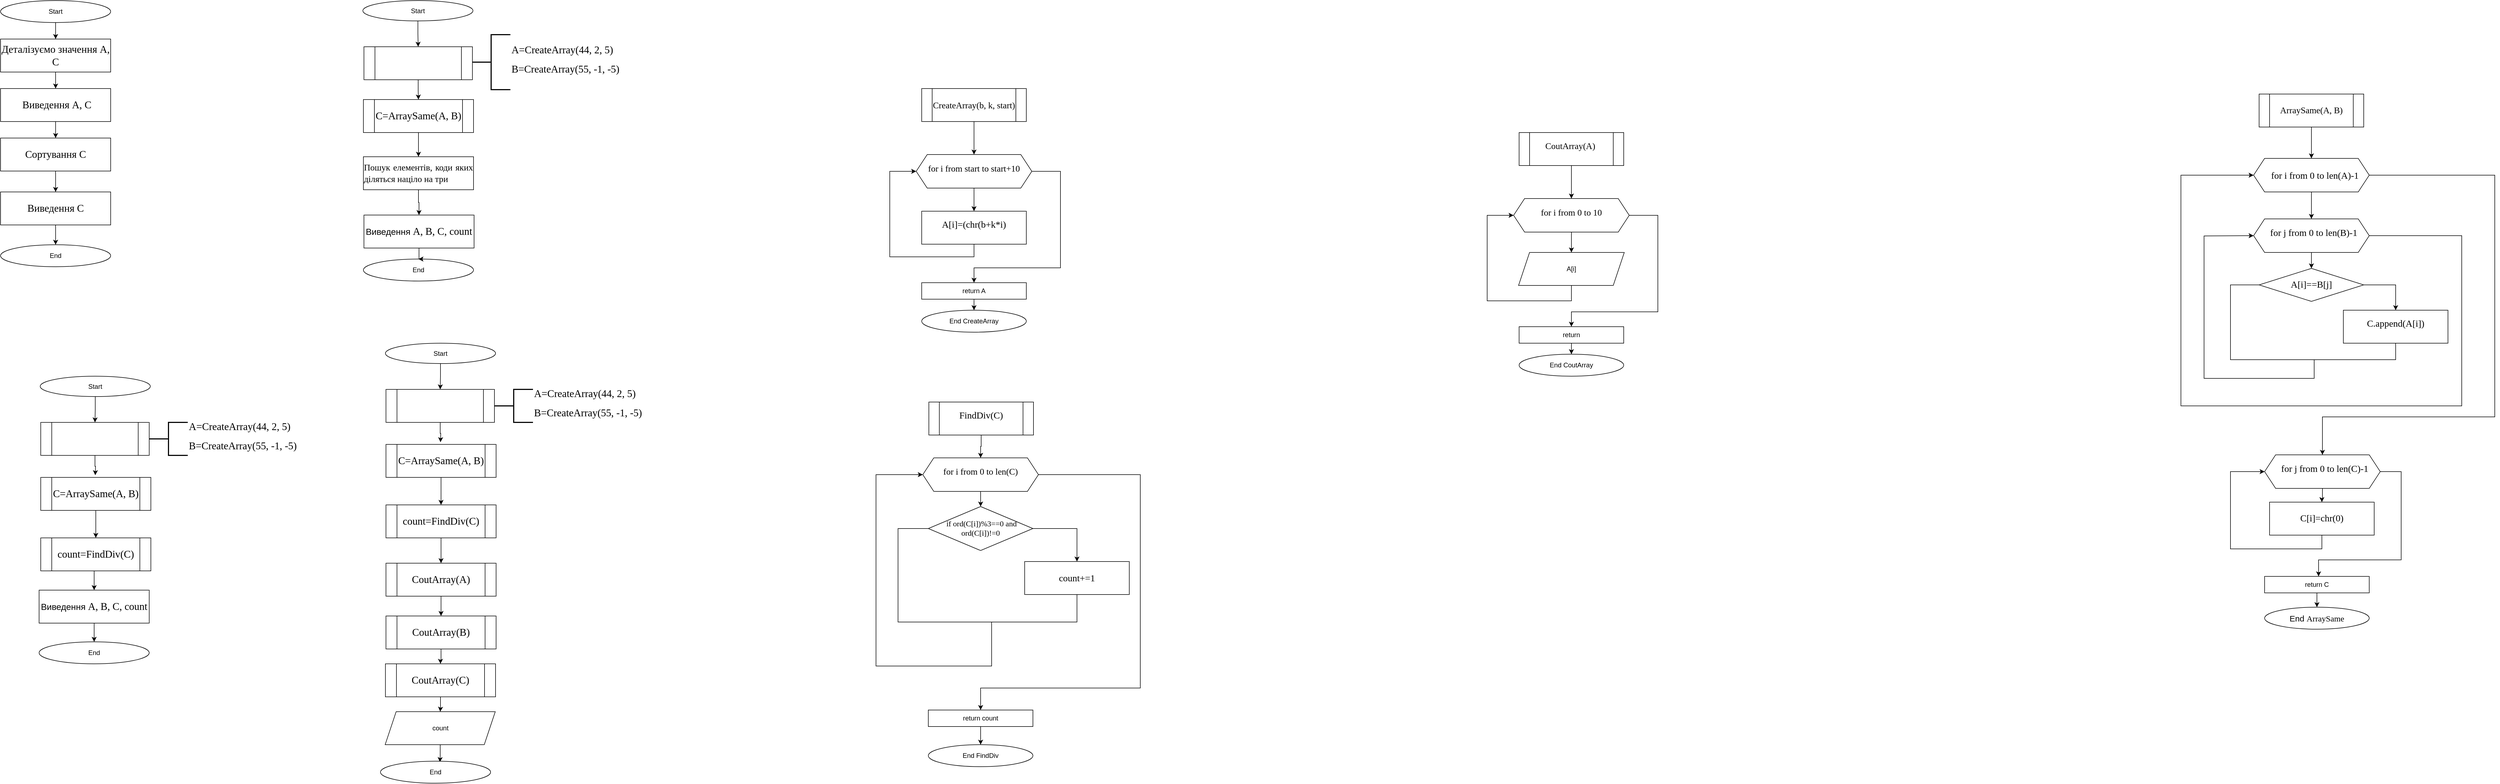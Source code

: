 <mxfile version="15.9.4" type="device"><diagram id="HQh0ag_XJeH-CXDICoc3" name="Page-1"><mxGraphModel dx="1483" dy="827" grid="1" gridSize="10" guides="1" tooltips="1" connect="1" arrows="1" fold="1" page="1" pageScale="1" pageWidth="1200" pageHeight="1600" math="0" shadow="0"><root><mxCell id="0"/><mxCell id="1" parent="0"/><mxCell id="AmztYUzOSwPJUNvGB7Mn-6" style="edgeStyle=orthogonalEdgeStyle;rounded=0;orthogonalLoop=1;jettySize=auto;html=1;entryX=0.5;entryY=0;entryDx=0;entryDy=0;fontSize=16;" parent="1" source="oVBjek0-e1Dq537YeJUx-5" target="AmztYUzOSwPJUNvGB7Mn-4" edge="1"><mxGeometry relative="1" as="geometry"/></mxCell><mxCell id="oVBjek0-e1Dq537YeJUx-5" value="&lt;span id=&quot;docs-internal-guid-fd87fb47-7fff-1134-9e97-92557075738b&quot;&gt;&lt;span style=&quot;font-family: &amp;#34;times new roman&amp;#34; ; background-color: transparent ; vertical-align: baseline&quot;&gt;&lt;font style=&quot;font-size: 16px&quot;&gt;CreateArray(b, k, start)&lt;/font&gt;&lt;/span&gt;&lt;/span&gt;" style="shape=process;whiteSpace=wrap;html=1;backgroundOutline=1;" parent="1" vertex="1"><mxGeometry x="1703" y="190" width="190" height="60" as="geometry"/></mxCell><mxCell id="AmztYUzOSwPJUNvGB7Mn-7" style="edgeStyle=orthogonalEdgeStyle;rounded=0;orthogonalLoop=1;jettySize=auto;html=1;fontSize=16;entryX=0;entryY=0.5;entryDx=0;entryDy=0;" parent="1" source="oVBjek0-e1Dq537YeJUx-14" target="AmztYUzOSwPJUNvGB7Mn-4" edge="1"><mxGeometry relative="1" as="geometry"><mxPoint x="1635" y="336" as="targetPoint"/><Array as="points"><mxPoint x="1798" y="496"/><mxPoint x="1645" y="496"/><mxPoint x="1645" y="341"/></Array></mxGeometry></mxCell><mxCell id="oVBjek0-e1Dq537YeJUx-14" value="&lt;span id=&quot;docs-internal-guid-36d122d3-7fff-4348-1572-a0814d72419e&quot;&gt;&lt;span style=&quot;background-color: transparent ; vertical-align: baseline&quot;&gt;&lt;font style=&quot;font-size: 12px&quot;&gt;&lt;span id=&quot;docs-internal-guid-f85cd2c3-7fff-09bd-fe95-ba3d114e4834&quot;&gt;&lt;p dir=&quot;ltr&quot; style=&quot;line-height: 1.295 ; text-align: justify ; margin-top: 0pt ; margin-bottom: 8pt&quot;&gt;&lt;span style=&quot;font-size: 17px ; font-family: &amp;#34;times new roman&amp;#34; ; background-color: transparent ; vertical-align: baseline&quot;&gt;A[i]=(chr(b+k*i)&lt;/span&gt;&lt;/p&gt;&lt;/span&gt;&lt;/font&gt;&lt;/span&gt;&lt;/span&gt;" style="whiteSpace=wrap;html=1;" parent="1" vertex="1"><mxGeometry x="1703" y="413" width="190" height="60" as="geometry"/></mxCell><mxCell id="AmztYUzOSwPJUNvGB7Mn-18" style="edgeStyle=orthogonalEdgeStyle;rounded=0;orthogonalLoop=1;jettySize=auto;html=1;entryX=0.5;entryY=0;entryDx=0;entryDy=0;fontSize=17;" parent="1" source="oVBjek0-e1Dq537YeJUx-34" target="AmztYUzOSwPJUNvGB7Mn-17" edge="1"><mxGeometry relative="1" as="geometry"/></mxCell><mxCell id="oVBjek0-e1Dq537YeJUx-34" value="&lt;span id=&quot;docs-internal-guid-337d9c1e-7fff-f928-a819-8504687bc021&quot;&gt;&lt;p dir=&quot;ltr&quot; style=&quot;line-height: 1.295 ; text-align: justify ; margin-top: 0pt ; margin-bottom: 8pt&quot;&gt;&lt;span style=&quot;font-family: &amp;#34;times new roman&amp;#34; ; background-color: transparent ; vertical-align: baseline&quot;&gt;&lt;font style=&quot;font-size: 17px&quot;&gt;FindDiv(C)&lt;/font&gt;&lt;/span&gt;&lt;/p&gt;&lt;/span&gt;" style="shape=process;whiteSpace=wrap;html=1;backgroundOutline=1;" parent="1" vertex="1"><mxGeometry x="1716" y="760" width="190" height="60" as="geometry"/></mxCell><mxCell id="I6QSeBc2mw891c44yu31-10" style="edgeStyle=orthogonalEdgeStyle;rounded=0;orthogonalLoop=1;jettySize=auto;html=1;entryX=0.5;entryY=0;entryDx=0;entryDy=0;fontSize=15;" parent="1" source="y3GbVdh1Fuk5TyobV5S5-34" target="I6QSeBc2mw891c44yu31-1" edge="1"><mxGeometry relative="1" as="geometry"/></mxCell><mxCell id="y3GbVdh1Fuk5TyobV5S5-34" value="&lt;span id=&quot;docs-internal-guid-45350cb3-7fff-aa7d-c5b3-0557f8f1d9ee&quot;&gt;&lt;font size=&quot;1&quot;&gt;&lt;p dir=&quot;ltr&quot; style=&quot;line-height: 1.295 ; text-align: justify ; margin-top: 0pt ; margin-bottom: 8pt&quot;&gt;&lt;span id=&quot;docs-internal-guid-042fd000-7fff-a95b-dc62-818253ba43be&quot;&gt;&lt;/span&gt;&lt;/p&gt;&lt;p dir=&quot;ltr&quot; style=&quot;line-height: 1.295 ; text-align: justify ; margin-top: 0pt ; margin-bottom: 8pt&quot;&gt;&lt;span style=&quot;font-family: &amp;#34;times new roman&amp;#34; ; color: rgb(0 , 0 , 0) ; background-color: transparent ; font-style: normal ; font-variant: normal ; text-decoration: none ; vertical-align: baseline ; font-size: 16px&quot;&gt;ArraySame(A, B)&lt;/span&gt;&lt;/p&gt;&lt;/font&gt;&lt;/span&gt;" style="shape=process;whiteSpace=wrap;html=1;backgroundOutline=1;" parent="1" vertex="1"><mxGeometry x="4132" y="200" width="190" height="60" as="geometry"/></mxCell><mxCell id="y3GbVdh1Fuk5TyobV5S5-51" style="edgeStyle=orthogonalEdgeStyle;rounded=0;orthogonalLoop=1;jettySize=auto;html=1;entryX=0.5;entryY=0;entryDx=0;entryDy=0;fontFamily=Helvetica;fontSize=12;exitX=1;exitY=0.5;exitDx=0;exitDy=0;" parent="1" source="y3GbVdh1Fuk5TyobV5S5-40" target="y3GbVdh1Fuk5TyobV5S5-50" edge="1"><mxGeometry relative="1" as="geometry"><mxPoint x="4325" y="547" as="sourcePoint"/><Array as="points"><mxPoint x="4380" y="547"/></Array></mxGeometry></mxCell><mxCell id="y3GbVdh1Fuk5TyobV5S5-40" value="&lt;span id=&quot;docs-internal-guid-afc4834e-7fff-0387-2c70-b194c029dc41&quot;&gt;&lt;span style=&quot;font-size: 17px ; font-family: &amp;#34;times new roman&amp;#34; ; background-color: transparent ; vertical-align: baseline&quot;&gt;A[i]==B[j]&lt;/span&gt;&lt;/span&gt;" style="rhombus;whiteSpace=wrap;html=1;" parent="1" vertex="1"><mxGeometry x="4132" y="517" width="190" height="60" as="geometry"/></mxCell><mxCell id="y3GbVdh1Fuk5TyobV5S5-50" value="&lt;span id=&quot;docs-internal-guid-36d122d3-7fff-4348-1572-a0814d72419e&quot;&gt;&lt;span style=&quot;background-color: transparent ; vertical-align: baseline&quot;&gt;&lt;font&gt;&lt;span id=&quot;docs-internal-guid-ac325291-7fff-3994-3619-739804e4735d&quot;&gt;&lt;p dir=&quot;ltr&quot; style=&quot;line-height: 1.295 ; text-align: justify ; margin-top: 0pt ; margin-bottom: 8pt&quot;&gt;&lt;span style=&quot;font-size: 17px ; font-family: &amp;#34;times new roman&amp;#34; ; background-color: transparent ; vertical-align: baseline&quot;&gt;C.append(A[i])&lt;/span&gt;&lt;/p&gt;&lt;/span&gt;&lt;/font&gt;&lt;/span&gt;&lt;/span&gt;" style="whiteSpace=wrap;html=1;" parent="1" vertex="1"><mxGeometry x="4285" y="593" width="190" height="60" as="geometry"/></mxCell><mxCell id="y3GbVdh1Fuk5TyobV5S5-54" value="" style="endArrow=none;html=1;rounded=0;fontFamily=Helvetica;fontSize=12;entryX=0.5;entryY=1;entryDx=0;entryDy=0;exitX=0;exitY=0.5;exitDx=0;exitDy=0;" parent="1" edge="1"><mxGeometry width="50" height="50" relative="1" as="geometry"><mxPoint x="4132" y="547" as="sourcePoint"/><mxPoint x="4380" y="653" as="targetPoint"/><Array as="points"><mxPoint x="4080" y="547"/><mxPoint x="4080" y="617"/><mxPoint x="4080" y="683"/><mxPoint x="4380" y="683"/></Array></mxGeometry></mxCell><mxCell id="ZYnt0HijN4UCSvfBoGLu-13" style="edgeStyle=orthogonalEdgeStyle;rounded=0;orthogonalLoop=1;jettySize=auto;html=1;entryX=0;entryY=0.5;entryDx=0;entryDy=0;" parent="1" source="y3GbVdh1Fuk5TyobV5S5-58" target="ZYnt0HijN4UCSvfBoGLu-9" edge="1"><mxGeometry relative="1" as="geometry"><mxPoint x="4090" y="877" as="targetPoint"/><Array as="points"><mxPoint x="4246" y="1027"/><mxPoint x="4080" y="1027"/><mxPoint x="4080" y="887"/></Array></mxGeometry></mxCell><mxCell id="y3GbVdh1Fuk5TyobV5S5-58" value="&lt;span id=&quot;docs-internal-guid-36d122d3-7fff-4348-1572-a0814d72419e&quot;&gt;&lt;span style=&quot;background-color: transparent ; vertical-align: baseline&quot;&gt;&lt;font&gt;&lt;span id=&quot;docs-internal-guid-db523c77-7fff-b862-aa0b-48aa0a630cbb&quot;&gt;&lt;span style=&quot;font-size: 17px ; font-family: &amp;#34;times new roman&amp;#34; ; background-color: transparent ; vertical-align: baseline&quot;&gt;С[i]=chr(0)&lt;/span&gt;&lt;/span&gt;&lt;br&gt;&lt;/font&gt;&lt;/span&gt;&lt;/span&gt;" style="whiteSpace=wrap;html=1;" parent="1" vertex="1"><mxGeometry x="4151" y="942" width="190" height="60" as="geometry"/></mxCell><mxCell id="y3GbVdh1Fuk5TyobV5S5-65" style="edgeStyle=orthogonalEdgeStyle;rounded=0;orthogonalLoop=1;jettySize=auto;html=1;entryX=0.5;entryY=0;entryDx=0;entryDy=0;fontFamily=Helvetica;fontSize=15;" parent="1" source="y3GbVdh1Fuk5TyobV5S5-62" target="y3GbVdh1Fuk5TyobV5S5-64" edge="1"><mxGeometry relative="1" as="geometry"/></mxCell><mxCell id="y3GbVdh1Fuk5TyobV5S5-62" value="return С" style="whiteSpace=wrap;html=1;" parent="1" vertex="1"><mxGeometry x="4142" y="1077" width="190" height="30" as="geometry"/></mxCell><mxCell id="y3GbVdh1Fuk5TyobV5S5-64" value="&lt;font style=&quot;font-size: 15px&quot;&gt;End&amp;nbsp;&lt;span style=&quot;font-family: &amp;#34;times new roman&amp;#34; ; text-align: justify&quot;&gt;ArraySame&lt;/span&gt;&lt;/font&gt;" style="ellipse;whiteSpace=wrap;html=1;fillColor=default;strokeColor=default;fontColor=default;" parent="1" vertex="1"><mxGeometry x="4142" y="1133" width="190" height="40" as="geometry"/></mxCell><mxCell id="y3GbVdh1Fuk5TyobV5S5-82" style="edgeStyle=orthogonalEdgeStyle;rounded=0;orthogonalLoop=1;jettySize=auto;html=1;entryX=0.5;entryY=0;entryDx=0;entryDy=0;fontFamily=Helvetica;fontSize=15;" parent="1" source="y3GbVdh1Fuk5TyobV5S5-77" target="y3GbVdh1Fuk5TyobV5S5-80" edge="1"><mxGeometry relative="1" as="geometry"/></mxCell><mxCell id="y3GbVdh1Fuk5TyobV5S5-77" value="Start" style="ellipse;whiteSpace=wrap;html=1;fillColor=default;strokeColor=default;fontColor=default;" parent="1" vertex="1"><mxGeometry x="30" y="30" width="200" height="40" as="geometry"/></mxCell><mxCell id="y3GbVdh1Fuk5TyobV5S5-78" value="End" style="ellipse;whiteSpace=wrap;html=1;fillColor=default;strokeColor=default;fontColor=default;" parent="1" vertex="1"><mxGeometry x="30" y="474" width="200" height="40" as="geometry"/></mxCell><mxCell id="y3GbVdh1Fuk5TyobV5S5-83" style="edgeStyle=orthogonalEdgeStyle;rounded=0;orthogonalLoop=1;jettySize=auto;html=1;fontFamily=Helvetica;fontSize=15;" parent="1" source="y3GbVdh1Fuk5TyobV5S5-80" target="y3GbVdh1Fuk5TyobV5S5-81" edge="1"><mxGeometry relative="1" as="geometry"/></mxCell><mxCell id="y3GbVdh1Fuk5TyobV5S5-80" value="&lt;span id=&quot;docs-internal-guid-36d122d3-7fff-4348-1572-a0814d72419e&quot;&gt;&lt;span style=&quot;background-color: transparent ; vertical-align: baseline&quot;&gt;&lt;font&gt;&lt;span id=&quot;docs-internal-guid-1fa470ba-7fff-66ec-f6c1-01fd087985c7&quot;&gt;&lt;span style=&quot;font-size: 14pt ; font-family: &amp;#34;times new roman&amp;#34; ; background-color: transparent ; vertical-align: baseline&quot;&gt;Деталізуємо значення A, C&lt;/span&gt;&lt;/span&gt;&lt;br&gt;&lt;/font&gt;&lt;/span&gt;&lt;/span&gt;" style="whiteSpace=wrap;html=1;" parent="1" vertex="1"><mxGeometry x="30" y="100" width="200" height="60" as="geometry"/></mxCell><mxCell id="ZYnt0HijN4UCSvfBoGLu-2" style="edgeStyle=orthogonalEdgeStyle;rounded=0;orthogonalLoop=1;jettySize=auto;html=1;entryX=0.5;entryY=0;entryDx=0;entryDy=0;" parent="1" source="y3GbVdh1Fuk5TyobV5S5-81" target="i5hkTMGkbq1rOhyrqTeB-12" edge="1"><mxGeometry relative="1" as="geometry"><mxPoint x="130" y="280" as="targetPoint"/></mxGeometry></mxCell><mxCell id="y3GbVdh1Fuk5TyobV5S5-81" value="&lt;span id=&quot;docs-internal-guid-36d122d3-7fff-4348-1572-a0814d72419e&quot;&gt;&lt;span style=&quot;background-color: transparent ; vertical-align: baseline&quot;&gt;&lt;font size=&quot;1&quot;&gt;&lt;span id=&quot;docs-internal-guid-fac29716-7fff-191a-785b-0aab31674dd4&quot;&gt;&lt;p dir=&quot;ltr&quot; style=&quot;text-align: justify ; line-height: 1.295 ; margin-top: 0pt ; margin-bottom: 8pt&quot;&gt;&lt;span id=&quot;docs-internal-guid-5e7ee4bc-7fff-114a-0e36-fd202b840549&quot;&gt;&lt;/span&gt;&lt;/p&gt;&lt;p dir=&quot;ltr&quot; style=&quot;line-height: 1.295 ; text-align: justify ; margin-top: 0pt ; margin-bottom: 8pt&quot;&gt;&lt;span id=&quot;docs-internal-guid-3f1751d7-7fff-7ec0-153b-67b9153fc98d&quot;&gt;&lt;span style=&quot;font-size: 14pt ; font-family: &amp;#34;times new roman&amp;#34; ; background-color: transparent ; vertical-align: baseline&quot;&gt;&amp;nbsp;Виведення A, С &lt;/span&gt;&lt;/span&gt;&lt;br&gt;&lt;/p&gt;&lt;/span&gt;&lt;/font&gt;&lt;/span&gt;&lt;/span&gt;" style="whiteSpace=wrap;html=1;" parent="1" vertex="1"><mxGeometry x="30" y="190" width="200" height="60" as="geometry"/></mxCell><mxCell id="zRg-J29XMpKY_KAImrMH-7" style="edgeStyle=orthogonalEdgeStyle;rounded=0;orthogonalLoop=1;jettySize=auto;html=1;fontSize=16;" parent="1" source="y3GbVdh1Fuk5TyobV5S5-86" target="zRg-J29XMpKY_KAImrMH-5" edge="1"><mxGeometry relative="1" as="geometry"/></mxCell><mxCell id="y3GbVdh1Fuk5TyobV5S5-86" value="Start" style="ellipse;whiteSpace=wrap;html=1;fillColor=default;strokeColor=default;fontColor=default;" parent="1" vertex="1"><mxGeometry x="688" y="30" width="200" height="37" as="geometry"/></mxCell><mxCell id="y3GbVdh1Fuk5TyobV5S5-87" value="End" style="ellipse;whiteSpace=wrap;html=1;fillColor=default;strokeColor=default;fontColor=default;" parent="1" vertex="1"><mxGeometry x="689" y="500" width="200" height="40" as="geometry"/></mxCell><mxCell id="y3GbVdh1Fuk5TyobV5S5-93" style="edgeStyle=orthogonalEdgeStyle;rounded=0;orthogonalLoop=1;jettySize=auto;html=1;entryX=0.5;entryY=0;entryDx=0;entryDy=0;fontFamily=Helvetica;fontSize=13;" parent="1" edge="1"><mxGeometry relative="1" as="geometry"><mxPoint x="380" y="1012.0" as="sourcePoint"/></mxGeometry></mxCell><mxCell id="K1y0_EEgVeopsHmcrZHo-3" style="edgeStyle=orthogonalEdgeStyle;rounded=0;orthogonalLoop=1;jettySize=auto;html=1;entryX=0.5;entryY=0;entryDx=0;entryDy=0;" parent="1" source="K1y0_EEgVeopsHmcrZHo-4" target="K1y0_EEgVeopsHmcrZHo-5" edge="1"><mxGeometry relative="1" as="geometry"/></mxCell><mxCell id="K1y0_EEgVeopsHmcrZHo-4" value="return A" style="whiteSpace=wrap;html=1;" parent="1" vertex="1"><mxGeometry x="1703" y="543" width="190" height="30" as="geometry"/></mxCell><mxCell id="K1y0_EEgVeopsHmcrZHo-5" value="End CreateArray" style="ellipse;whiteSpace=wrap;html=1;fillColor=default;strokeColor=default;fontColor=default;" parent="1" vertex="1"><mxGeometry x="1703" y="593" width="190" height="40" as="geometry"/></mxCell><mxCell id="zRg-J29XMpKY_KAImrMH-3" value="&lt;span id=&quot;docs-internal-guid-865ceafa-7fff-78dc-2bc9-1bb8ff6d4577&quot;&gt;&lt;p dir=&quot;ltr&quot; style=&quot;line-height: 1.295 ; text-align: justify ; margin-top: 0pt ; margin-bottom: 8pt&quot;&gt;&lt;span style=&quot;font-size: 14pt ; font-family: &amp;#34;times new roman&amp;#34; ; background-color: transparent ; vertical-align: baseline&quot;&gt;A=CreateArray(44, 2, 5)&lt;/span&gt;&lt;/p&gt;&lt;p dir=&quot;ltr&quot; style=&quot;line-height: 1.295 ; text-align: justify ; margin-top: 0pt ; margin-bottom: 8pt&quot;&gt;&lt;span style=&quot;font-size: 14pt ; font-family: &amp;#34;times new roman&amp;#34; ; background-color: transparent ; vertical-align: baseline&quot;&gt;B=CreateArray(55, -1, -5)&lt;/span&gt;&lt;/p&gt;&lt;/span&gt;" style="strokeWidth=2;html=1;shape=mxgraph.flowchart.annotation_2;align=left;labelPosition=right;pointerEvents=1;fontSize=16;" parent="1" vertex="1"><mxGeometry x="886" y="92" width="70" height="100" as="geometry"/></mxCell><mxCell id="zRg-J29XMpKY_KAImrMH-8" style="edgeStyle=orthogonalEdgeStyle;rounded=0;orthogonalLoop=1;jettySize=auto;html=1;fontSize=16;" parent="1" source="zRg-J29XMpKY_KAImrMH-5" target="zRg-J29XMpKY_KAImrMH-23" edge="1"><mxGeometry relative="1" as="geometry"/></mxCell><mxCell id="zRg-J29XMpKY_KAImrMH-5" value="" style="shape=process;whiteSpace=wrap;html=1;backgroundOutline=1;fontSize=16;" parent="1" vertex="1"><mxGeometry x="690" y="114" width="197" height="60" as="geometry"/></mxCell><mxCell id="zRg-J29XMpKY_KAImrMH-9" style="edgeStyle=orthogonalEdgeStyle;rounded=0;orthogonalLoop=1;jettySize=auto;html=1;entryX=0.5;entryY=0;entryDx=0;entryDy=0;fontSize=16;" parent="1" source="zRg-J29XMpKY_KAImrMH-6" target="i5hkTMGkbq1rOhyrqTeB-14" edge="1"><mxGeometry relative="1" as="geometry"><mxPoint x="789.0" y="406" as="targetPoint"/></mxGeometry></mxCell><mxCell id="zRg-J29XMpKY_KAImrMH-6" value="&lt;span id=&quot;docs-internal-guid-36d122d3-7fff-4348-1572-a0814d72419e&quot;&gt;&lt;span style=&quot;background-color: transparent ; vertical-align: baseline&quot;&gt;&lt;font size=&quot;1&quot;&gt;&lt;span id=&quot;docs-internal-guid-fac29716-7fff-191a-785b-0aab31674dd4&quot;&gt;&lt;p dir=&quot;ltr&quot; style=&quot;text-align: justify ; line-height: 1.295 ; margin-top: 0pt ; margin-bottom: 8pt&quot;&gt;&lt;span id=&quot;docs-internal-guid-5e7ee4bc-7fff-114a-0e36-fd202b840549&quot;&gt;&lt;/span&gt;&lt;/p&gt;&lt;p dir=&quot;ltr&quot; style=&quot;line-height: 1.295 ; text-align: justify ; margin-top: 0pt ; margin-bottom: 8pt&quot;&gt;&lt;span style=&quot;font-family: &amp;#34;times new roman&amp;#34; ; color: rgb(0 , 0 , 0) ; background-color: transparent ; font-weight: 400 ; font-style: normal ; font-variant: normal ; text-decoration: none ; vertical-align: baseline ; font-size: 16px&quot;&gt;Пошук елементів, коди яких діляться націло на три&lt;/span&gt;&lt;/p&gt;&lt;/span&gt;&lt;/font&gt;&lt;/span&gt;&lt;/span&gt;" style="whiteSpace=wrap;html=1;" parent="1" vertex="1"><mxGeometry x="689" y="314" width="200" height="60" as="geometry"/></mxCell><mxCell id="zRg-J29XMpKY_KAImrMH-11" style="edgeStyle=orthogonalEdgeStyle;rounded=0;orthogonalLoop=1;jettySize=auto;html=1;fontSize=16;" parent="1" source="zRg-J29XMpKY_KAImrMH-12" target="zRg-J29XMpKY_KAImrMH-16" edge="1"><mxGeometry relative="1" as="geometry"/></mxCell><mxCell id="zRg-J29XMpKY_KAImrMH-12" value="Start" style="ellipse;whiteSpace=wrap;html=1;fillColor=default;strokeColor=default;fontColor=default;" parent="1" vertex="1"><mxGeometry x="102" y="713" width="200" height="37" as="geometry"/></mxCell><mxCell id="zRg-J29XMpKY_KAImrMH-13" value="End" style="ellipse;whiteSpace=wrap;html=1;fillColor=default;strokeColor=default;fontColor=default;" parent="1" vertex="1"><mxGeometry x="100" y="1196" width="200" height="40" as="geometry"/></mxCell><mxCell id="zRg-J29XMpKY_KAImrMH-14" value="&lt;span id=&quot;docs-internal-guid-865ceafa-7fff-78dc-2bc9-1bb8ff6d4577&quot;&gt;&lt;p dir=&quot;ltr&quot; style=&quot;line-height: 1.295 ; text-align: justify ; margin-top: 0pt ; margin-bottom: 8pt&quot;&gt;&lt;span style=&quot;font-size: 14pt ; font-family: &amp;#34;times new roman&amp;#34; ; background-color: transparent ; vertical-align: baseline&quot;&gt;A=CreateArray(44, 2, 5)&lt;/span&gt;&lt;/p&gt;&lt;p dir=&quot;ltr&quot; style=&quot;line-height: 1.295 ; text-align: justify ; margin-top: 0pt ; margin-bottom: 8pt&quot;&gt;&lt;span style=&quot;font-size: 14pt ; font-family: &amp;#34;times new roman&amp;#34; ; background-color: transparent ; vertical-align: baseline&quot;&gt;B=CreateArray(55, -1, -5)&lt;/span&gt;&lt;/p&gt;&lt;/span&gt;" style="strokeWidth=2;html=1;shape=mxgraph.flowchart.annotation_2;align=left;labelPosition=right;pointerEvents=1;fontSize=16;" parent="1" vertex="1"><mxGeometry x="300" y="797" width="70" height="60" as="geometry"/></mxCell><mxCell id="zRg-J29XMpKY_KAImrMH-15" style="edgeStyle=orthogonalEdgeStyle;rounded=0;orthogonalLoop=1;jettySize=auto;html=1;fontSize=16;" parent="1" source="zRg-J29XMpKY_KAImrMH-16" edge="1"><mxGeometry relative="1" as="geometry"><mxPoint x="202" y="893" as="targetPoint"/></mxGeometry></mxCell><mxCell id="zRg-J29XMpKY_KAImrMH-16" value="" style="shape=process;whiteSpace=wrap;html=1;backgroundOutline=1;fontSize=16;" parent="1" vertex="1"><mxGeometry x="103" y="797" width="197" height="60" as="geometry"/></mxCell><mxCell id="zRg-J29XMpKY_KAImrMH-17" style="edgeStyle=orthogonalEdgeStyle;rounded=0;orthogonalLoop=1;jettySize=auto;html=1;entryX=0.5;entryY=0;entryDx=0;entryDy=0;fontSize=16;exitX=0.5;exitY=1;exitDx=0;exitDy=0;" parent="1" source="zRg-J29XMpKY_KAImrMH-19" target="i5hkTMGkbq1rOhyrqTeB-15" edge="1"><mxGeometry relative="1" as="geometry"><mxPoint x="452" y="1057" as="sourcePoint"/><mxPoint x="200.0" y="1102" as="targetPoint"/></mxGeometry></mxCell><mxCell id="zRg-J29XMpKY_KAImrMH-19" value="&lt;span id=&quot;docs-internal-guid-4bec9a3c-7fff-8eaa-c588-e883fd692915&quot;&gt;&lt;span style=&quot;font-size: 14pt ; font-family: &amp;#34;times new roman&amp;#34; ; background-color: transparent ; vertical-align: baseline&quot;&gt;count=FindDiv(C)&lt;/span&gt;&lt;/span&gt;" style="shape=process;whiteSpace=wrap;html=1;backgroundOutline=1;fontSize=16;" parent="1" vertex="1"><mxGeometry x="103" y="1007" width="200" height="60" as="geometry"/></mxCell><mxCell id="zRg-J29XMpKY_KAImrMH-22" style="edgeStyle=orthogonalEdgeStyle;rounded=0;orthogonalLoop=1;jettySize=auto;html=1;entryX=0.5;entryY=0;entryDx=0;entryDy=0;fontSize=16;" parent="1" source="zRg-J29XMpKY_KAImrMH-21" target="zRg-J29XMpKY_KAImrMH-19" edge="1"><mxGeometry relative="1" as="geometry"/></mxCell><mxCell id="zRg-J29XMpKY_KAImrMH-21" value="&lt;span style=&quot;font-family: &amp;#34;times new roman&amp;#34; ; font-size: 18.667px ; text-align: justify&quot;&gt;C=ArraySame(A, B)&lt;/span&gt;" style="shape=process;whiteSpace=wrap;html=1;backgroundOutline=1;fontSize=16;" parent="1" vertex="1"><mxGeometry x="103" y="897" width="200" height="60" as="geometry"/></mxCell><mxCell id="zRg-J29XMpKY_KAImrMH-24" style="edgeStyle=orthogonalEdgeStyle;rounded=0;orthogonalLoop=1;jettySize=auto;html=1;entryX=0.5;entryY=0;entryDx=0;entryDy=0;fontSize=16;" parent="1" source="zRg-J29XMpKY_KAImrMH-23" target="zRg-J29XMpKY_KAImrMH-6" edge="1"><mxGeometry relative="1" as="geometry"/></mxCell><mxCell id="zRg-J29XMpKY_KAImrMH-23" value="&lt;span style=&quot;font-family: &amp;#34;times new roman&amp;#34; ; font-size: 18.667px ; text-align: justify&quot;&gt;C=ArraySame(A, B)&lt;/span&gt;" style="shape=process;whiteSpace=wrap;html=1;backgroundOutline=1;fontSize=16;" parent="1" vertex="1"><mxGeometry x="689" y="210" width="200" height="60" as="geometry"/></mxCell><mxCell id="AmztYUzOSwPJUNvGB7Mn-5" style="edgeStyle=orthogonalEdgeStyle;rounded=0;orthogonalLoop=1;jettySize=auto;html=1;fontSize=16;" parent="1" source="AmztYUzOSwPJUNvGB7Mn-4" target="oVBjek0-e1Dq537YeJUx-14" edge="1"><mxGeometry relative="1" as="geometry"/></mxCell><mxCell id="AmztYUzOSwPJUNvGB7Mn-9" style="edgeStyle=orthogonalEdgeStyle;rounded=0;orthogonalLoop=1;jettySize=auto;html=1;fontSize=17;entryX=0.5;entryY=0;entryDx=0;entryDy=0;" parent="1" source="AmztYUzOSwPJUNvGB7Mn-4" target="K1y0_EEgVeopsHmcrZHo-4" edge="1"><mxGeometry relative="1" as="geometry"><mxPoint x="2045" y="566" as="targetPoint"/><Array as="points"><mxPoint x="1955" y="341"/><mxPoint x="1955" y="516"/><mxPoint x="1798" y="516"/></Array></mxGeometry></mxCell><mxCell id="AmztYUzOSwPJUNvGB7Mn-4" value="&lt;span id=&quot;docs-internal-guid-08e58fc8-7fff-9b5b-56e7-c6cf6ffece67&quot;&gt;&lt;p dir=&quot;ltr&quot; style=&quot;line-height: 1.295 ; text-align: justify ; margin-top: 0pt ; margin-bottom: 8pt&quot;&gt;&lt;span style=&quot;font-family: &amp;#34;times new roman&amp;#34; ; background-color: transparent ; vertical-align: baseline&quot;&gt;&lt;font style=&quot;font-size: 16px&quot;&gt;for i from start to start+10&lt;/font&gt;&lt;/span&gt;&lt;/p&gt;&lt;/span&gt;" style="shape=hexagon;perimeter=hexagonPerimeter2;whiteSpace=wrap;html=1;fixedSize=1;fontSize=16;" parent="1" vertex="1"><mxGeometry x="1693" y="310" width="210" height="61" as="geometry"/></mxCell><mxCell id="AmztYUzOSwPJUNvGB7Mn-10" style="edgeStyle=orthogonalEdgeStyle;rounded=0;orthogonalLoop=1;jettySize=auto;html=1;fontSize=16;entryX=0;entryY=0.5;entryDx=0;entryDy=0;" parent="1" target="AmztYUzOSwPJUNvGB7Mn-17" edge="1"><mxGeometry relative="1" as="geometry"><mxPoint x="1647" y="887.5" as="targetPoint"/><Array as="points"><mxPoint x="1830" y="1240"/><mxPoint x="1620" y="1240"/><mxPoint x="1620" y="892"/></Array><mxPoint x="1830" y="1160" as="sourcePoint"/></mxGeometry></mxCell><mxCell id="AmztYUzOSwPJUNvGB7Mn-11" value="&lt;span id=&quot;docs-internal-guid-36d122d3-7fff-4348-1572-a0814d72419e&quot;&gt;&lt;span style=&quot;background-color: transparent ; vertical-align: baseline&quot;&gt;&lt;font style=&quot;font-size: 12px&quot;&gt;&lt;span id=&quot;docs-internal-guid-f85cd2c3-7fff-09bd-fe95-ba3d114e4834&quot;&gt;&lt;p dir=&quot;ltr&quot; style=&quot;line-height: 1.295 ; text-align: justify ; margin-top: 0pt ; margin-bottom: 8pt&quot;&gt;&lt;span id=&quot;docs-internal-guid-fbb390de-7fff-12c4-d51e-2db22a727c1d&quot;&gt;&lt;/span&gt;&lt;/p&gt;&lt;p dir=&quot;ltr&quot; style=&quot;line-height: 1.295 ; text-align: justify ; margin-top: 0pt ; margin-bottom: 8pt&quot;&gt;&lt;span style=&quot;font-size: 17px ; font-family: &amp;#34;times new roman&amp;#34; ; color: rgb(0 , 0 , 0) ; background-color: transparent ; font-weight: 400 ; font-style: normal ; font-variant: normal ; text-decoration: none ; vertical-align: baseline&quot;&gt;count+=1&lt;/span&gt;&lt;/p&gt;&lt;/span&gt;&lt;/font&gt;&lt;/span&gt;&lt;/span&gt;" style="whiteSpace=wrap;html=1;" parent="1" vertex="1"><mxGeometry x="1890" y="1050" width="190" height="60" as="geometry"/></mxCell><mxCell id="AmztYUzOSwPJUNvGB7Mn-12" style="edgeStyle=orthogonalEdgeStyle;rounded=0;orthogonalLoop=1;jettySize=auto;html=1;entryX=0.5;entryY=0;entryDx=0;entryDy=0;" parent="1" source="AmztYUzOSwPJUNvGB7Mn-13" target="AmztYUzOSwPJUNvGB7Mn-14" edge="1"><mxGeometry relative="1" as="geometry"/></mxCell><mxCell id="AmztYUzOSwPJUNvGB7Mn-13" value="return count" style="whiteSpace=wrap;html=1;" parent="1" vertex="1"><mxGeometry x="1715" y="1320" width="190" height="30" as="geometry"/></mxCell><mxCell id="AmztYUzOSwPJUNvGB7Mn-14" value="End FindDiv" style="ellipse;whiteSpace=wrap;html=1;fillColor=default;strokeColor=default;fontColor=default;" parent="1" vertex="1"><mxGeometry x="1715" y="1383" width="190" height="40" as="geometry"/></mxCell><mxCell id="AmztYUzOSwPJUNvGB7Mn-16" style="edgeStyle=orthogonalEdgeStyle;rounded=0;orthogonalLoop=1;jettySize=auto;html=1;fontSize=17;entryX=0.5;entryY=0;entryDx=0;entryDy=0;" parent="1" source="AmztYUzOSwPJUNvGB7Mn-17" target="AmztYUzOSwPJUNvGB7Mn-13" edge="1"><mxGeometry relative="1" as="geometry"><mxPoint x="2057" y="1117.5" as="targetPoint"/><Array as="points"><mxPoint x="2100" y="892"/><mxPoint x="2100" y="1280"/><mxPoint x="1810" y="1280"/></Array></mxGeometry></mxCell><mxCell id="AmztYUzOSwPJUNvGB7Mn-21" style="edgeStyle=orthogonalEdgeStyle;rounded=0;orthogonalLoop=1;jettySize=auto;html=1;entryX=0.5;entryY=0;entryDx=0;entryDy=0;fontSize=17;" parent="1" source="AmztYUzOSwPJUNvGB7Mn-17" target="AmztYUzOSwPJUNvGB7Mn-20" edge="1"><mxGeometry relative="1" as="geometry"/></mxCell><mxCell id="AmztYUzOSwPJUNvGB7Mn-17" value="&lt;span id=&quot;docs-internal-guid-08e58fc8-7fff-9b5b-56e7-c6cf6ffece67&quot;&gt;&lt;p dir=&quot;ltr&quot; style=&quot;line-height: 1.295 ; text-align: justify ; margin-top: 0pt ; margin-bottom: 8pt&quot;&gt;&lt;span style=&quot;font-family: &amp;#34;times new roman&amp;#34; ; background-color: transparent ; vertical-align: baseline&quot;&gt;&lt;font style=&quot;font-size: 16px&quot;&gt;for i from 0 to len(C)&lt;/font&gt;&lt;/span&gt;&lt;/p&gt;&lt;/span&gt;" style="shape=hexagon;perimeter=hexagonPerimeter2;whiteSpace=wrap;html=1;fixedSize=1;fontSize=16;" parent="1" vertex="1"><mxGeometry x="1705" y="861.5" width="210" height="61" as="geometry"/></mxCell><mxCell id="AmztYUzOSwPJUNvGB7Mn-24" style="edgeStyle=orthogonalEdgeStyle;rounded=0;orthogonalLoop=1;jettySize=auto;html=1;entryX=0.5;entryY=0;entryDx=0;entryDy=0;fontSize=17;exitX=1;exitY=0.5;exitDx=0;exitDy=0;" parent="1" source="AmztYUzOSwPJUNvGB7Mn-20" target="AmztYUzOSwPJUNvGB7Mn-11" edge="1"><mxGeometry relative="1" as="geometry"><Array as="points"><mxPoint x="1985" y="990"/></Array></mxGeometry></mxCell><mxCell id="AmztYUzOSwPJUNvGB7Mn-20" value="&lt;span id=&quot;docs-internal-guid-e0bbd53e-7fff-f562-b183-a71e0cb508ed&quot;&gt;&lt;span style=&quot;font-family: &amp;#34;times new roman&amp;#34; ; background-color: transparent ; vertical-align: baseline&quot;&gt;&lt;font style=&quot;font-size: 14px&quot;&gt;&amp;nbsp;if ord(C[i])%3==0 and ord(C[i])!=0&lt;/font&gt;&lt;/span&gt;&lt;/span&gt;" style="rhombus;whiteSpace=wrap;html=1;" parent="1" vertex="1"><mxGeometry x="1715" y="950" width="190" height="80" as="geometry"/></mxCell><mxCell id="AmztYUzOSwPJUNvGB7Mn-23" value="" style="endArrow=none;html=1;rounded=0;fontSize=17;entryX=0;entryY=0.5;entryDx=0;entryDy=0;exitX=0.5;exitY=1;exitDx=0;exitDy=0;" parent="1" source="AmztYUzOSwPJUNvGB7Mn-11" target="AmztYUzOSwPJUNvGB7Mn-20" edge="1"><mxGeometry width="50" height="50" relative="1" as="geometry"><mxPoint x="1980" y="1140" as="sourcePoint"/><mxPoint x="1750" y="1070" as="targetPoint"/><Array as="points"><mxPoint x="1985" y="1160"/><mxPoint x="1660" y="1160"/><mxPoint x="1660" y="990"/></Array></mxGeometry></mxCell><mxCell id="I6QSeBc2mw891c44yu31-8" style="edgeStyle=orthogonalEdgeStyle;rounded=0;orthogonalLoop=1;jettySize=auto;html=1;entryX=0.5;entryY=0;entryDx=0;entryDy=0;fontSize=15;" parent="1" source="I6QSeBc2mw891c44yu31-1" target="I6QSeBc2mw891c44yu31-2" edge="1"><mxGeometry relative="1" as="geometry"/></mxCell><mxCell id="I6QSeBc2mw891c44yu31-12" style="edgeStyle=orthogonalEdgeStyle;rounded=0;orthogonalLoop=1;jettySize=auto;html=1;fontSize=15;entryX=0.5;entryY=0;entryDx=0;entryDy=0;" parent="1" source="I6QSeBc2mw891c44yu31-1" target="ZYnt0HijN4UCSvfBoGLu-9" edge="1"><mxGeometry relative="1" as="geometry"><mxPoint x="4140" y="807" as="targetPoint"/><Array as="points"><mxPoint x="4560" y="348"/><mxPoint x="4560" y="787"/><mxPoint x="4247" y="787"/></Array></mxGeometry></mxCell><mxCell id="I6QSeBc2mw891c44yu31-1" value="&lt;span id=&quot;docs-internal-guid-08e58fc8-7fff-9b5b-56e7-c6cf6ffece67&quot;&gt;&lt;font size=&quot;1&quot;&gt;&lt;p dir=&quot;ltr&quot; style=&quot;line-height: 1.295 ; text-align: justify ; margin-top: 0pt ; margin-bottom: 8pt&quot;&gt;&lt;span id=&quot;docs-internal-guid-2b20c769-7fff-83f8-d5e4-4cdafbd25589&quot;&gt;&lt;/span&gt;&lt;/p&gt;&lt;p dir=&quot;ltr&quot; style=&quot;line-height: 1.295 ; text-align: justify ; margin-top: 0pt ; margin-bottom: 8pt&quot;&gt;&lt;span style=&quot;font-family: &amp;#34;times new roman&amp;#34; ; color: rgb(0 , 0 , 0) ; background-color: transparent ; font-weight: 400 ; font-style: normal ; font-variant: normal ; text-decoration: none ; vertical-align: baseline ; font-size: 17px&quot;&gt;&amp;nbsp;&amp;nbsp;&amp;nbsp;for i from 0 to len(A)-1&lt;/span&gt;&lt;/p&gt;&lt;/font&gt;&lt;/span&gt;" style="shape=hexagon;perimeter=hexagonPerimeter2;whiteSpace=wrap;html=1;fixedSize=1;fontSize=16;" parent="1" vertex="1"><mxGeometry x="4122" y="317" width="210" height="61" as="geometry"/></mxCell><mxCell id="I6QSeBc2mw891c44yu31-4" style="edgeStyle=orthogonalEdgeStyle;rounded=0;orthogonalLoop=1;jettySize=auto;html=1;fontSize=15;" parent="1" source="I6QSeBc2mw891c44yu31-2" target="y3GbVdh1Fuk5TyobV5S5-40" edge="1"><mxGeometry relative="1" as="geometry"/></mxCell><mxCell id="I6QSeBc2mw891c44yu31-7" style="edgeStyle=orthogonalEdgeStyle;rounded=0;orthogonalLoop=1;jettySize=auto;html=1;fontSize=15;entryX=0;entryY=0.5;entryDx=0;entryDy=0;" parent="1" source="I6QSeBc2mw891c44yu31-2" target="I6QSeBc2mw891c44yu31-1" edge="1"><mxGeometry relative="1" as="geometry"><mxPoint x="3880" y="747" as="targetPoint"/><Array as="points"><mxPoint x="4500" y="457"/><mxPoint x="4500" y="767"/><mxPoint x="3990" y="767"/><mxPoint x="3990" y="347"/></Array></mxGeometry></mxCell><mxCell id="I6QSeBc2mw891c44yu31-2" value="&lt;span id=&quot;docs-internal-guid-08e58fc8-7fff-9b5b-56e7-c6cf6ffece67&quot;&gt;&lt;p dir=&quot;ltr&quot; style=&quot;line-height: 1.295 ; text-align: justify ; margin-top: 0pt ; margin-bottom: 8pt&quot;&gt;&lt;span id=&quot;docs-internal-guid-d787c57d-7fff-b84a-3450-54265f046d67&quot;&gt;&lt;span style=&quot;font-size: 17px ; font-family: &amp;#34;times new roman&amp;#34; ; background-color: transparent ; vertical-align: baseline&quot;&gt;&amp;nbsp;&amp;nbsp;for j from 0 to len(B)-1&lt;/span&gt;&lt;/span&gt;&lt;br&gt;&lt;/p&gt;&lt;/span&gt;" style="shape=hexagon;perimeter=hexagonPerimeter2;whiteSpace=wrap;html=1;fixedSize=1;fontSize=16;" parent="1" vertex="1"><mxGeometry x="4122" y="427" width="210" height="61" as="geometry"/></mxCell><mxCell id="I6QSeBc2mw891c44yu31-6" value="" style="endArrow=classic;html=1;rounded=0;fontSize=15;entryX=0;entryY=0.5;entryDx=0;entryDy=0;" parent="1" target="I6QSeBc2mw891c44yu31-2" edge="1"><mxGeometry width="50" height="50" relative="1" as="geometry"><mxPoint x="4232" y="683" as="sourcePoint"/><mxPoint x="4124" y="453.5" as="targetPoint"/><Array as="points"><mxPoint x="4232" y="717"/><mxPoint x="4032" y="717"/><mxPoint x="4032" y="458"/></Array></mxGeometry></mxCell><mxCell id="ZYnt0HijN4UCSvfBoGLu-6" style="edgeStyle=orthogonalEdgeStyle;rounded=0;orthogonalLoop=1;jettySize=auto;html=1;exitX=0.5;exitY=1;exitDx=0;exitDy=0;" parent="1" source="i5hkTMGkbq1rOhyrqTeB-14" target="y3GbVdh1Fuk5TyobV5S5-87" edge="1"><mxGeometry relative="1" as="geometry"><mxPoint x="789.0" y="466" as="sourcePoint"/></mxGeometry></mxCell><mxCell id="ZYnt0HijN4UCSvfBoGLu-8" style="edgeStyle=orthogonalEdgeStyle;rounded=0;orthogonalLoop=1;jettySize=auto;html=1;exitX=0.5;exitY=1;exitDx=0;exitDy=0;" parent="1" source="i5hkTMGkbq1rOhyrqTeB-15" target="zRg-J29XMpKY_KAImrMH-13" edge="1"><mxGeometry relative="1" as="geometry"><mxPoint x="200.0" y="1162" as="sourcePoint"/></mxGeometry></mxCell><mxCell id="ZYnt0HijN4UCSvfBoGLu-10" style="edgeStyle=orthogonalEdgeStyle;rounded=0;orthogonalLoop=1;jettySize=auto;html=1;" parent="1" source="ZYnt0HijN4UCSvfBoGLu-9" target="y3GbVdh1Fuk5TyobV5S5-58" edge="1"><mxGeometry relative="1" as="geometry"/></mxCell><mxCell id="ZYnt0HijN4UCSvfBoGLu-14" style="edgeStyle=orthogonalEdgeStyle;rounded=0;orthogonalLoop=1;jettySize=auto;html=1;" parent="1" source="ZYnt0HijN4UCSvfBoGLu-9" target="y3GbVdh1Fuk5TyobV5S5-62" edge="1"><mxGeometry relative="1" as="geometry"><mxPoint x="4240" y="1097" as="targetPoint"/><Array as="points"><mxPoint x="4390" y="887"/><mxPoint x="4390" y="1047"/><mxPoint x="4240" y="1047"/></Array></mxGeometry></mxCell><mxCell id="ZYnt0HijN4UCSvfBoGLu-9" value="&lt;span id=&quot;docs-internal-guid-08e58fc8-7fff-9b5b-56e7-c6cf6ffece67&quot;&gt;&lt;p dir=&quot;ltr&quot; style=&quot;line-height: 1.295 ; text-align: justify ; margin-top: 0pt ; margin-bottom: 8pt&quot;&gt;&lt;span id=&quot;docs-internal-guid-d787c57d-7fff-b84a-3450-54265f046d67&quot;&gt;&lt;span style=&quot;font-size: 17px ; font-family: &amp;#34;times new roman&amp;#34; ; background-color: transparent ; vertical-align: baseline&quot;&gt;&amp;nbsp;&amp;nbsp;for j from 0 to len(C)-1&lt;/span&gt;&lt;/span&gt;&lt;br&gt;&lt;/p&gt;&lt;/span&gt;" style="shape=hexagon;perimeter=hexagonPerimeter2;whiteSpace=wrap;html=1;fixedSize=1;fontSize=16;" parent="1" vertex="1"><mxGeometry x="4142" y="856" width="210" height="61" as="geometry"/></mxCell><mxCell id="i5hkTMGkbq1rOhyrqTeB-1" style="edgeStyle=orthogonalEdgeStyle;rounded=0;orthogonalLoop=1;jettySize=auto;html=1;entryX=0.5;entryY=0;entryDx=0;entryDy=0;fontSize=16;" parent="1" source="i5hkTMGkbq1rOhyrqTeB-2" target="i5hkTMGkbq1rOhyrqTeB-10" edge="1"><mxGeometry relative="1" as="geometry"/></mxCell><mxCell id="i5hkTMGkbq1rOhyrqTeB-2" value="&lt;span id=&quot;docs-internal-guid-fd661c05-7fff-9eb9-2e8a-ceaa923fba7a&quot;&gt;&lt;p dir=&quot;ltr&quot; style=&quot;line-height: 1.295 ; text-align: justify ; margin-top: 0pt ; margin-bottom: 8pt&quot;&gt;&lt;span style=&quot;font-family: &amp;#34;times new roman&amp;#34; ; background-color: transparent ; vertical-align: baseline&quot;&gt;&lt;font style=&quot;font-size: 16px&quot;&gt;CoutArray(A)&amp;nbsp;&lt;/font&gt;&lt;/span&gt;&lt;/p&gt;&lt;/span&gt;" style="shape=process;whiteSpace=wrap;html=1;backgroundOutline=1;" parent="1" vertex="1"><mxGeometry x="2788" y="270" width="190" height="60" as="geometry"/></mxCell><mxCell id="i5hkTMGkbq1rOhyrqTeB-3" style="edgeStyle=orthogonalEdgeStyle;rounded=0;orthogonalLoop=1;jettySize=auto;html=1;fontSize=16;entryX=0;entryY=0.5;entryDx=0;entryDy=0;exitX=0.5;exitY=1;exitDx=0;exitDy=0;" parent="1" source="i5hkTMGkbq1rOhyrqTeB-11" target="i5hkTMGkbq1rOhyrqTeB-10" edge="1"><mxGeometry relative="1" as="geometry"><mxPoint x="2720" y="416" as="targetPoint"/><Array as="points"><mxPoint x="2883" y="576"/><mxPoint x="2730" y="576"/><mxPoint x="2730" y="421"/></Array><mxPoint x="2883.0" y="553" as="sourcePoint"/></mxGeometry></mxCell><mxCell id="i5hkTMGkbq1rOhyrqTeB-5" style="edgeStyle=orthogonalEdgeStyle;rounded=0;orthogonalLoop=1;jettySize=auto;html=1;entryX=0.5;entryY=0;entryDx=0;entryDy=0;" parent="1" source="i5hkTMGkbq1rOhyrqTeB-6" target="i5hkTMGkbq1rOhyrqTeB-7" edge="1"><mxGeometry relative="1" as="geometry"/></mxCell><mxCell id="i5hkTMGkbq1rOhyrqTeB-6" value="return" style="whiteSpace=wrap;html=1;" parent="1" vertex="1"><mxGeometry x="2788" y="623" width="190" height="30" as="geometry"/></mxCell><mxCell id="i5hkTMGkbq1rOhyrqTeB-7" value="End CoutArray" style="ellipse;whiteSpace=wrap;html=1;fillColor=default;strokeColor=default;fontColor=default;" parent="1" vertex="1"><mxGeometry x="2788" y="673" width="190" height="40" as="geometry"/></mxCell><mxCell id="i5hkTMGkbq1rOhyrqTeB-8" style="edgeStyle=orthogonalEdgeStyle;rounded=0;orthogonalLoop=1;jettySize=auto;html=1;fontSize=16;entryX=0.5;entryY=0;entryDx=0;entryDy=0;" parent="1" source="i5hkTMGkbq1rOhyrqTeB-10" target="i5hkTMGkbq1rOhyrqTeB-11" edge="1"><mxGeometry relative="1" as="geometry"><mxPoint x="2883" y="493" as="targetPoint"/></mxGeometry></mxCell><mxCell id="i5hkTMGkbq1rOhyrqTeB-9" style="edgeStyle=orthogonalEdgeStyle;rounded=0;orthogonalLoop=1;jettySize=auto;html=1;fontSize=17;entryX=0.5;entryY=0;entryDx=0;entryDy=0;" parent="1" source="i5hkTMGkbq1rOhyrqTeB-10" target="i5hkTMGkbq1rOhyrqTeB-6" edge="1"><mxGeometry relative="1" as="geometry"><mxPoint x="3130" y="646" as="targetPoint"/><Array as="points"><mxPoint x="3040" y="421"/><mxPoint x="3040" y="596"/><mxPoint x="2883" y="596"/></Array></mxGeometry></mxCell><mxCell id="i5hkTMGkbq1rOhyrqTeB-10" value="&lt;span id=&quot;docs-internal-guid-08e58fc8-7fff-9b5b-56e7-c6cf6ffece67&quot;&gt;&lt;p dir=&quot;ltr&quot; style=&quot;line-height: 1.295 ; text-align: justify ; margin-top: 0pt ; margin-bottom: 8pt&quot;&gt;&lt;span style=&quot;font-family: &amp;#34;times new roman&amp;#34; ; background-color: transparent ; vertical-align: baseline&quot;&gt;&lt;font style=&quot;font-size: 16px&quot;&gt;for i from 0 to 10&lt;/font&gt;&lt;/span&gt;&lt;/p&gt;&lt;/span&gt;" style="shape=hexagon;perimeter=hexagonPerimeter2;whiteSpace=wrap;html=1;fixedSize=1;fontSize=16;" parent="1" vertex="1"><mxGeometry x="2778" y="390" width="210" height="61" as="geometry"/></mxCell><mxCell id="i5hkTMGkbq1rOhyrqTeB-11" value="A[i]" style="shape=parallelogram;perimeter=parallelogramPerimeter;whiteSpace=wrap;html=1;fixedSize=1;" parent="1" vertex="1"><mxGeometry x="2787" y="488" width="192" height="60" as="geometry"/></mxCell><mxCell id="p0p2ILP-vLP6fGH7kdJc-3" style="edgeStyle=orthogonalEdgeStyle;rounded=0;orthogonalLoop=1;jettySize=auto;html=1;entryX=0.5;entryY=0;entryDx=0;entryDy=0;" edge="1" parent="1" source="i5hkTMGkbq1rOhyrqTeB-12" target="p0p2ILP-vLP6fGH7kdJc-2"><mxGeometry relative="1" as="geometry"/></mxCell><mxCell id="i5hkTMGkbq1rOhyrqTeB-12" value="&lt;span id=&quot;docs-internal-guid-e3eb6f9f-7fff-a09a-6772-4dc43a518103&quot;&gt;&lt;span style=&quot;font-size: 14pt ; font-family: &amp;#34;times new roman&amp;#34; ; background-color: transparent ; vertical-align: baseline&quot;&gt;Сортування С&lt;/span&gt;&lt;/span&gt;" style="rounded=0;whiteSpace=wrap;html=1;fontSize=16;" parent="1" vertex="1"><mxGeometry x="30" y="280" width="200" height="60" as="geometry"/></mxCell><mxCell id="i5hkTMGkbq1rOhyrqTeB-14" value="Виведення&amp;nbsp;&lt;span id=&quot;docs-internal-guid-7c7126cd-7fff-5060-3d78-1465b1ebe934&quot;&gt;&lt;span style=&quot;font-size: 14pt ; font-family: &amp;#34;times new roman&amp;#34; ; background-color: transparent ; vertical-align: baseline&quot;&gt;A, B, C, count&lt;/span&gt;&lt;/span&gt;" style="rounded=0;whiteSpace=wrap;html=1;fontSize=16;" parent="1" vertex="1"><mxGeometry x="690" y="420" width="200" height="60" as="geometry"/></mxCell><mxCell id="i5hkTMGkbq1rOhyrqTeB-15" value="Виведення&amp;nbsp;&lt;span id=&quot;docs-internal-guid-7c7126cd-7fff-5060-3d78-1465b1ebe934&quot;&gt;&lt;span style=&quot;font-size: 14pt ; font-family: &amp;#34;times new roman&amp;#34; ; background-color: transparent ; vertical-align: baseline&quot;&gt;A, B, C, count&lt;/span&gt;&lt;/span&gt;" style="rounded=0;whiteSpace=wrap;html=1;fontSize=16;" parent="1" vertex="1"><mxGeometry x="100" y="1102" width="200" height="60" as="geometry"/></mxCell><mxCell id="i5hkTMGkbq1rOhyrqTeB-38" style="edgeStyle=orthogonalEdgeStyle;rounded=0;orthogonalLoop=1;jettySize=auto;html=1;entryX=0.54;entryY=0.042;entryDx=0;entryDy=0;entryPerimeter=0;fontSize=16;" parent="1" source="i5hkTMGkbq1rOhyrqTeB-16" target="i5hkTMGkbq1rOhyrqTeB-20" edge="1"><mxGeometry relative="1" as="geometry"/></mxCell><mxCell id="i5hkTMGkbq1rOhyrqTeB-16" value="count" style="shape=parallelogram;perimeter=parallelogramPerimeter;whiteSpace=wrap;html=1;fixedSize=1;" parent="1" vertex="1"><mxGeometry x="728.5" y="1323" width="200" height="60" as="geometry"/></mxCell><mxCell id="i5hkTMGkbq1rOhyrqTeB-18" style="edgeStyle=orthogonalEdgeStyle;rounded=0;orthogonalLoop=1;jettySize=auto;html=1;fontSize=16;" parent="1" source="i5hkTMGkbq1rOhyrqTeB-19" target="i5hkTMGkbq1rOhyrqTeB-23" edge="1"><mxGeometry relative="1" as="geometry"/></mxCell><mxCell id="i5hkTMGkbq1rOhyrqTeB-19" value="Start" style="ellipse;whiteSpace=wrap;html=1;fillColor=default;strokeColor=default;fontColor=default;" parent="1" vertex="1"><mxGeometry x="729" y="653" width="200" height="37" as="geometry"/></mxCell><mxCell id="i5hkTMGkbq1rOhyrqTeB-20" value="End" style="ellipse;whiteSpace=wrap;html=1;fillColor=default;strokeColor=default;fontColor=default;" parent="1" vertex="1"><mxGeometry x="720" y="1413" width="200" height="40" as="geometry"/></mxCell><mxCell id="i5hkTMGkbq1rOhyrqTeB-21" value="&lt;span id=&quot;docs-internal-guid-865ceafa-7fff-78dc-2bc9-1bb8ff6d4577&quot;&gt;&lt;p dir=&quot;ltr&quot; style=&quot;line-height: 1.295 ; text-align: justify ; margin-top: 0pt ; margin-bottom: 8pt&quot;&gt;&lt;span style=&quot;font-size: 14pt ; font-family: &amp;#34;times new roman&amp;#34; ; background-color: transparent ; vertical-align: baseline&quot;&gt;A=CreateArray(44, 2, 5)&lt;/span&gt;&lt;/p&gt;&lt;p dir=&quot;ltr&quot; style=&quot;line-height: 1.295 ; text-align: justify ; margin-top: 0pt ; margin-bottom: 8pt&quot;&gt;&lt;span style=&quot;font-size: 14pt ; font-family: &amp;#34;times new roman&amp;#34; ; background-color: transparent ; vertical-align: baseline&quot;&gt;B=CreateArray(55, -1, -5)&lt;/span&gt;&lt;/p&gt;&lt;/span&gt;" style="strokeWidth=2;html=1;shape=mxgraph.flowchart.annotation_2;align=left;labelPosition=right;pointerEvents=1;fontSize=16;" parent="1" vertex="1"><mxGeometry x="927" y="737" width="70" height="60" as="geometry"/></mxCell><mxCell id="i5hkTMGkbq1rOhyrqTeB-22" style="edgeStyle=orthogonalEdgeStyle;rounded=0;orthogonalLoop=1;jettySize=auto;html=1;fontSize=16;" parent="1" source="i5hkTMGkbq1rOhyrqTeB-23" edge="1"><mxGeometry relative="1" as="geometry"><mxPoint x="829" y="833" as="targetPoint"/></mxGeometry></mxCell><mxCell id="i5hkTMGkbq1rOhyrqTeB-23" value="" style="shape=process;whiteSpace=wrap;html=1;backgroundOutline=1;fontSize=16;" parent="1" vertex="1"><mxGeometry x="730" y="737" width="197" height="60" as="geometry"/></mxCell><mxCell id="i5hkTMGkbq1rOhyrqTeB-24" style="edgeStyle=orthogonalEdgeStyle;rounded=0;orthogonalLoop=1;jettySize=auto;html=1;entryX=0.5;entryY=0;entryDx=0;entryDy=0;fontSize=16;exitX=0.5;exitY=1;exitDx=0;exitDy=0;" parent="1" source="i5hkTMGkbq1rOhyrqTeB-25" target="i5hkTMGkbq1rOhyrqTeB-30" edge="1"><mxGeometry relative="1" as="geometry"><mxPoint x="1079" y="997" as="sourcePoint"/><mxPoint x="827" y="1042" as="targetPoint"/></mxGeometry></mxCell><mxCell id="i5hkTMGkbq1rOhyrqTeB-25" value="&lt;span id=&quot;docs-internal-guid-4bec9a3c-7fff-8eaa-c588-e883fd692915&quot;&gt;&lt;span style=&quot;font-size: 14pt ; font-family: &amp;#34;times new roman&amp;#34; ; background-color: transparent ; vertical-align: baseline&quot;&gt;count=FindDiv(C)&lt;/span&gt;&lt;/span&gt;" style="shape=process;whiteSpace=wrap;html=1;backgroundOutline=1;fontSize=16;" parent="1" vertex="1"><mxGeometry x="730" y="947" width="200" height="60" as="geometry"/></mxCell><mxCell id="i5hkTMGkbq1rOhyrqTeB-26" style="edgeStyle=orthogonalEdgeStyle;rounded=0;orthogonalLoop=1;jettySize=auto;html=1;entryX=0.5;entryY=0;entryDx=0;entryDy=0;fontSize=16;" parent="1" source="i5hkTMGkbq1rOhyrqTeB-27" target="i5hkTMGkbq1rOhyrqTeB-25" edge="1"><mxGeometry relative="1" as="geometry"/></mxCell><mxCell id="i5hkTMGkbq1rOhyrqTeB-27" value="&lt;span style=&quot;font-family: &amp;#34;times new roman&amp;#34; ; font-size: 18.667px ; text-align: justify&quot;&gt;C=ArraySame(A, B)&lt;/span&gt;" style="shape=process;whiteSpace=wrap;html=1;backgroundOutline=1;fontSize=16;" parent="1" vertex="1"><mxGeometry x="730" y="837" width="200" height="60" as="geometry"/></mxCell><mxCell id="i5hkTMGkbq1rOhyrqTeB-33" style="edgeStyle=orthogonalEdgeStyle;rounded=0;orthogonalLoop=1;jettySize=auto;html=1;fontSize=16;entryX=0.5;entryY=0;entryDx=0;entryDy=0;" parent="1" source="i5hkTMGkbq1rOhyrqTeB-30" target="i5hkTMGkbq1rOhyrqTeB-31" edge="1"><mxGeometry relative="1" as="geometry"><mxPoint x="830" y="1143" as="targetPoint"/></mxGeometry></mxCell><mxCell id="i5hkTMGkbq1rOhyrqTeB-30" value="&lt;font face=&quot;times new roman&quot;&gt;&lt;span style=&quot;font-size: 18.667px&quot;&gt;CoutArray(A)&lt;/span&gt;&lt;/font&gt;" style="shape=process;whiteSpace=wrap;html=1;backgroundOutline=1;fontSize=16;" parent="1" vertex="1"><mxGeometry x="730" y="1053" width="200" height="60" as="geometry"/></mxCell><mxCell id="i5hkTMGkbq1rOhyrqTeB-34" style="edgeStyle=orthogonalEdgeStyle;rounded=0;orthogonalLoop=1;jettySize=auto;html=1;fontSize=16;" parent="1" source="i5hkTMGkbq1rOhyrqTeB-31" target="i5hkTMGkbq1rOhyrqTeB-32" edge="1"><mxGeometry relative="1" as="geometry"/></mxCell><mxCell id="i5hkTMGkbq1rOhyrqTeB-31" value="&lt;span style=&quot;font-family: &amp;#34;times new roman&amp;#34; ; font-size: 18.667px&quot;&gt;CoutArray(B)&lt;/span&gt;" style="shape=process;whiteSpace=wrap;html=1;backgroundOutline=1;fontSize=16;" parent="1" vertex="1"><mxGeometry x="730" y="1149" width="200" height="60" as="geometry"/></mxCell><mxCell id="i5hkTMGkbq1rOhyrqTeB-37" style="edgeStyle=orthogonalEdgeStyle;rounded=0;orthogonalLoop=1;jettySize=auto;html=1;entryX=0.5;entryY=0;entryDx=0;entryDy=0;fontSize=16;" parent="1" source="i5hkTMGkbq1rOhyrqTeB-32" target="i5hkTMGkbq1rOhyrqTeB-16" edge="1"><mxGeometry relative="1" as="geometry"/></mxCell><mxCell id="i5hkTMGkbq1rOhyrqTeB-32" value="&lt;span style=&quot;font-family: &amp;#34;times new roman&amp;#34; ; font-size: 18.667px&quot;&gt;CoutArray(C)&lt;/span&gt;" style="shape=process;whiteSpace=wrap;html=1;backgroundOutline=1;fontSize=16;" parent="1" vertex="1"><mxGeometry x="729" y="1236" width="200" height="60" as="geometry"/></mxCell><mxCell id="p0p2ILP-vLP6fGH7kdJc-4" style="edgeStyle=orthogonalEdgeStyle;rounded=0;orthogonalLoop=1;jettySize=auto;html=1;entryX=0.5;entryY=0;entryDx=0;entryDy=0;" edge="1" parent="1" source="p0p2ILP-vLP6fGH7kdJc-2" target="y3GbVdh1Fuk5TyobV5S5-78"><mxGeometry relative="1" as="geometry"/></mxCell><mxCell id="p0p2ILP-vLP6fGH7kdJc-2" value="&lt;span id=&quot;docs-internal-guid-7e8c18b7-7fff-eba4-b39a-23abec51feda&quot;&gt;&lt;span style=&quot;font-size: 14pt ; font-family: &amp;#34;times new roman&amp;#34; ; background-color: transparent ; vertical-align: baseline&quot;&gt;Виведення C&lt;/span&gt;&lt;/span&gt;" style="rounded=0;whiteSpace=wrap;html=1;" vertex="1" parent="1"><mxGeometry x="30" y="378" width="200" height="60" as="geometry"/></mxCell></root></mxGraphModel></diagram></mxfile>